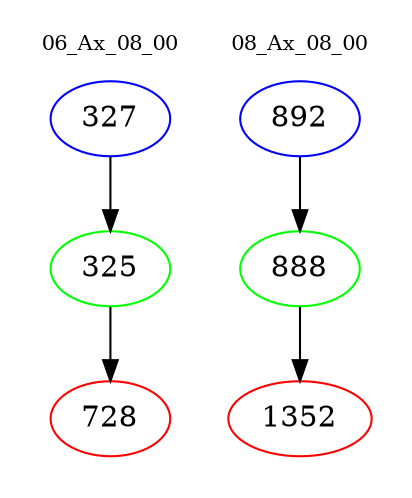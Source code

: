 digraph{
subgraph cluster_0 {
color = white
label = "06_Ax_08_00";
fontsize=10;
T0_327 [label="327", color="blue"]
T0_327 -> T0_325 [color="black"]
T0_325 [label="325", color="green"]
T0_325 -> T0_728 [color="black"]
T0_728 [label="728", color="red"]
}
subgraph cluster_1 {
color = white
label = "08_Ax_08_00";
fontsize=10;
T1_892 [label="892", color="blue"]
T1_892 -> T1_888 [color="black"]
T1_888 [label="888", color="green"]
T1_888 -> T1_1352 [color="black"]
T1_1352 [label="1352", color="red"]
}
}
